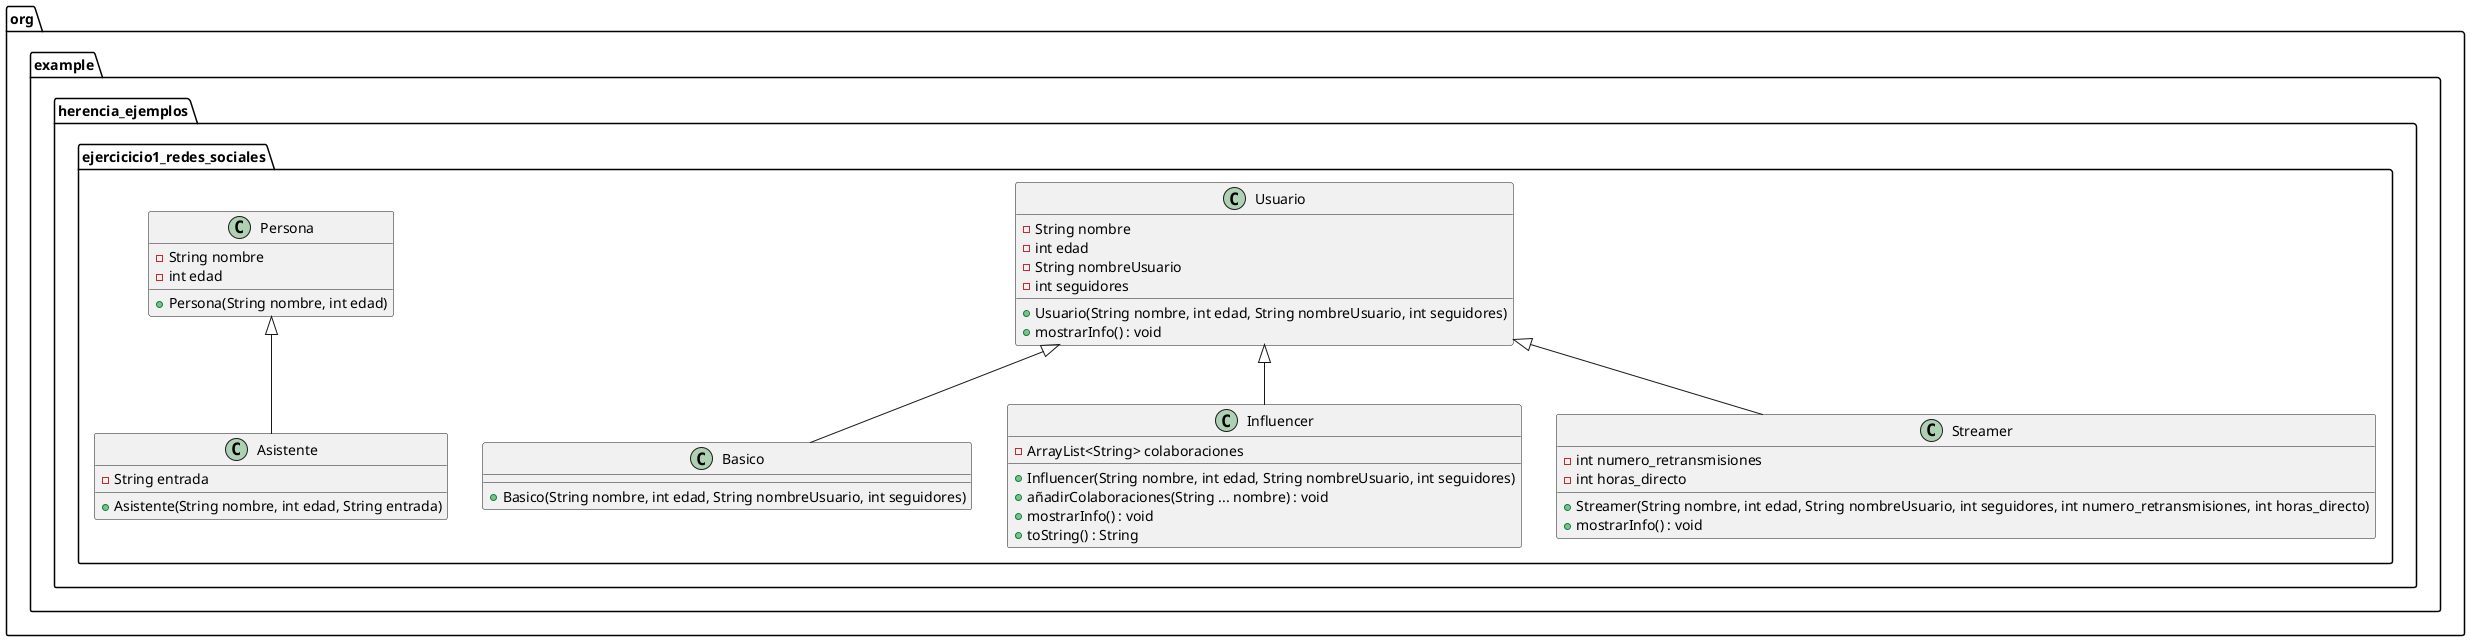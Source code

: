 @startuml
package "org.example.herencia_ejemplos.ejercicicio1_redes_sociales" {

    class Usuario {
        - String nombre
        - int edad
        - String nombreUsuario
        - int seguidores
        + Usuario(String nombre, int edad, String nombreUsuario, int seguidores)
        + mostrarInfo() : void
    }

    class Basico {
        + Basico(String nombre, int edad, String nombreUsuario, int seguidores)
    }

    class Influencer {
        - ArrayList<String> colaboraciones
        + Influencer(String nombre, int edad, String nombreUsuario, int seguidores)
        + añadirColaboraciones(String ... nombre) : void
        + mostrarInfo() : void
        + toString() : String
    }

    class Streamer {
        - int numero_retransmisiones
        - int horas_directo
        + Streamer(String nombre, int edad, String nombreUsuario, int seguidores, int numero_retransmisiones, int horas_directo)
        + mostrarInfo() : void
    }

    class Persona {
        - String nombre
        - int edad
        + Persona(String nombre, int edad)
    }

    class Asistente {
        - String entrada
        + Asistente(String nombre, int edad, String entrada)
    }


    Usuario <|-- Basico
    Usuario <|-- Influencer
    Usuario <|-- Streamer
    Persona <|-- Asistente
}
@enduml

